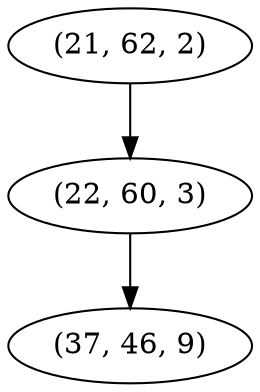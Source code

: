 digraph tree {
    "(21, 62, 2)";
    "(22, 60, 3)";
    "(37, 46, 9)";
    "(21, 62, 2)" -> "(22, 60, 3)";
    "(22, 60, 3)" -> "(37, 46, 9)";
}
